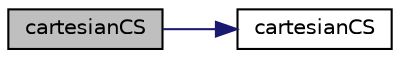 digraph "cartesianCS"
{
  bgcolor="transparent";
  edge [fontname="Helvetica",fontsize="10",labelfontname="Helvetica",labelfontsize="10"];
  node [fontname="Helvetica",fontsize="10",shape=record];
  rankdir="LR";
  Node1 [label="cartesianCS",height=0.2,width=0.4,color="black", fillcolor="grey75", style="filled", fontcolor="black"];
  Node1 -> Node2 [color="midnightblue",fontsize="10",style="solid",fontname="Helvetica"];
  Node2 [label="cartesianCS",height=0.2,width=0.4,color="black",URL="$a00204.html#a1689580ffbb7d446d6fed87793cfac5e",tooltip="Construct null. "];
}
